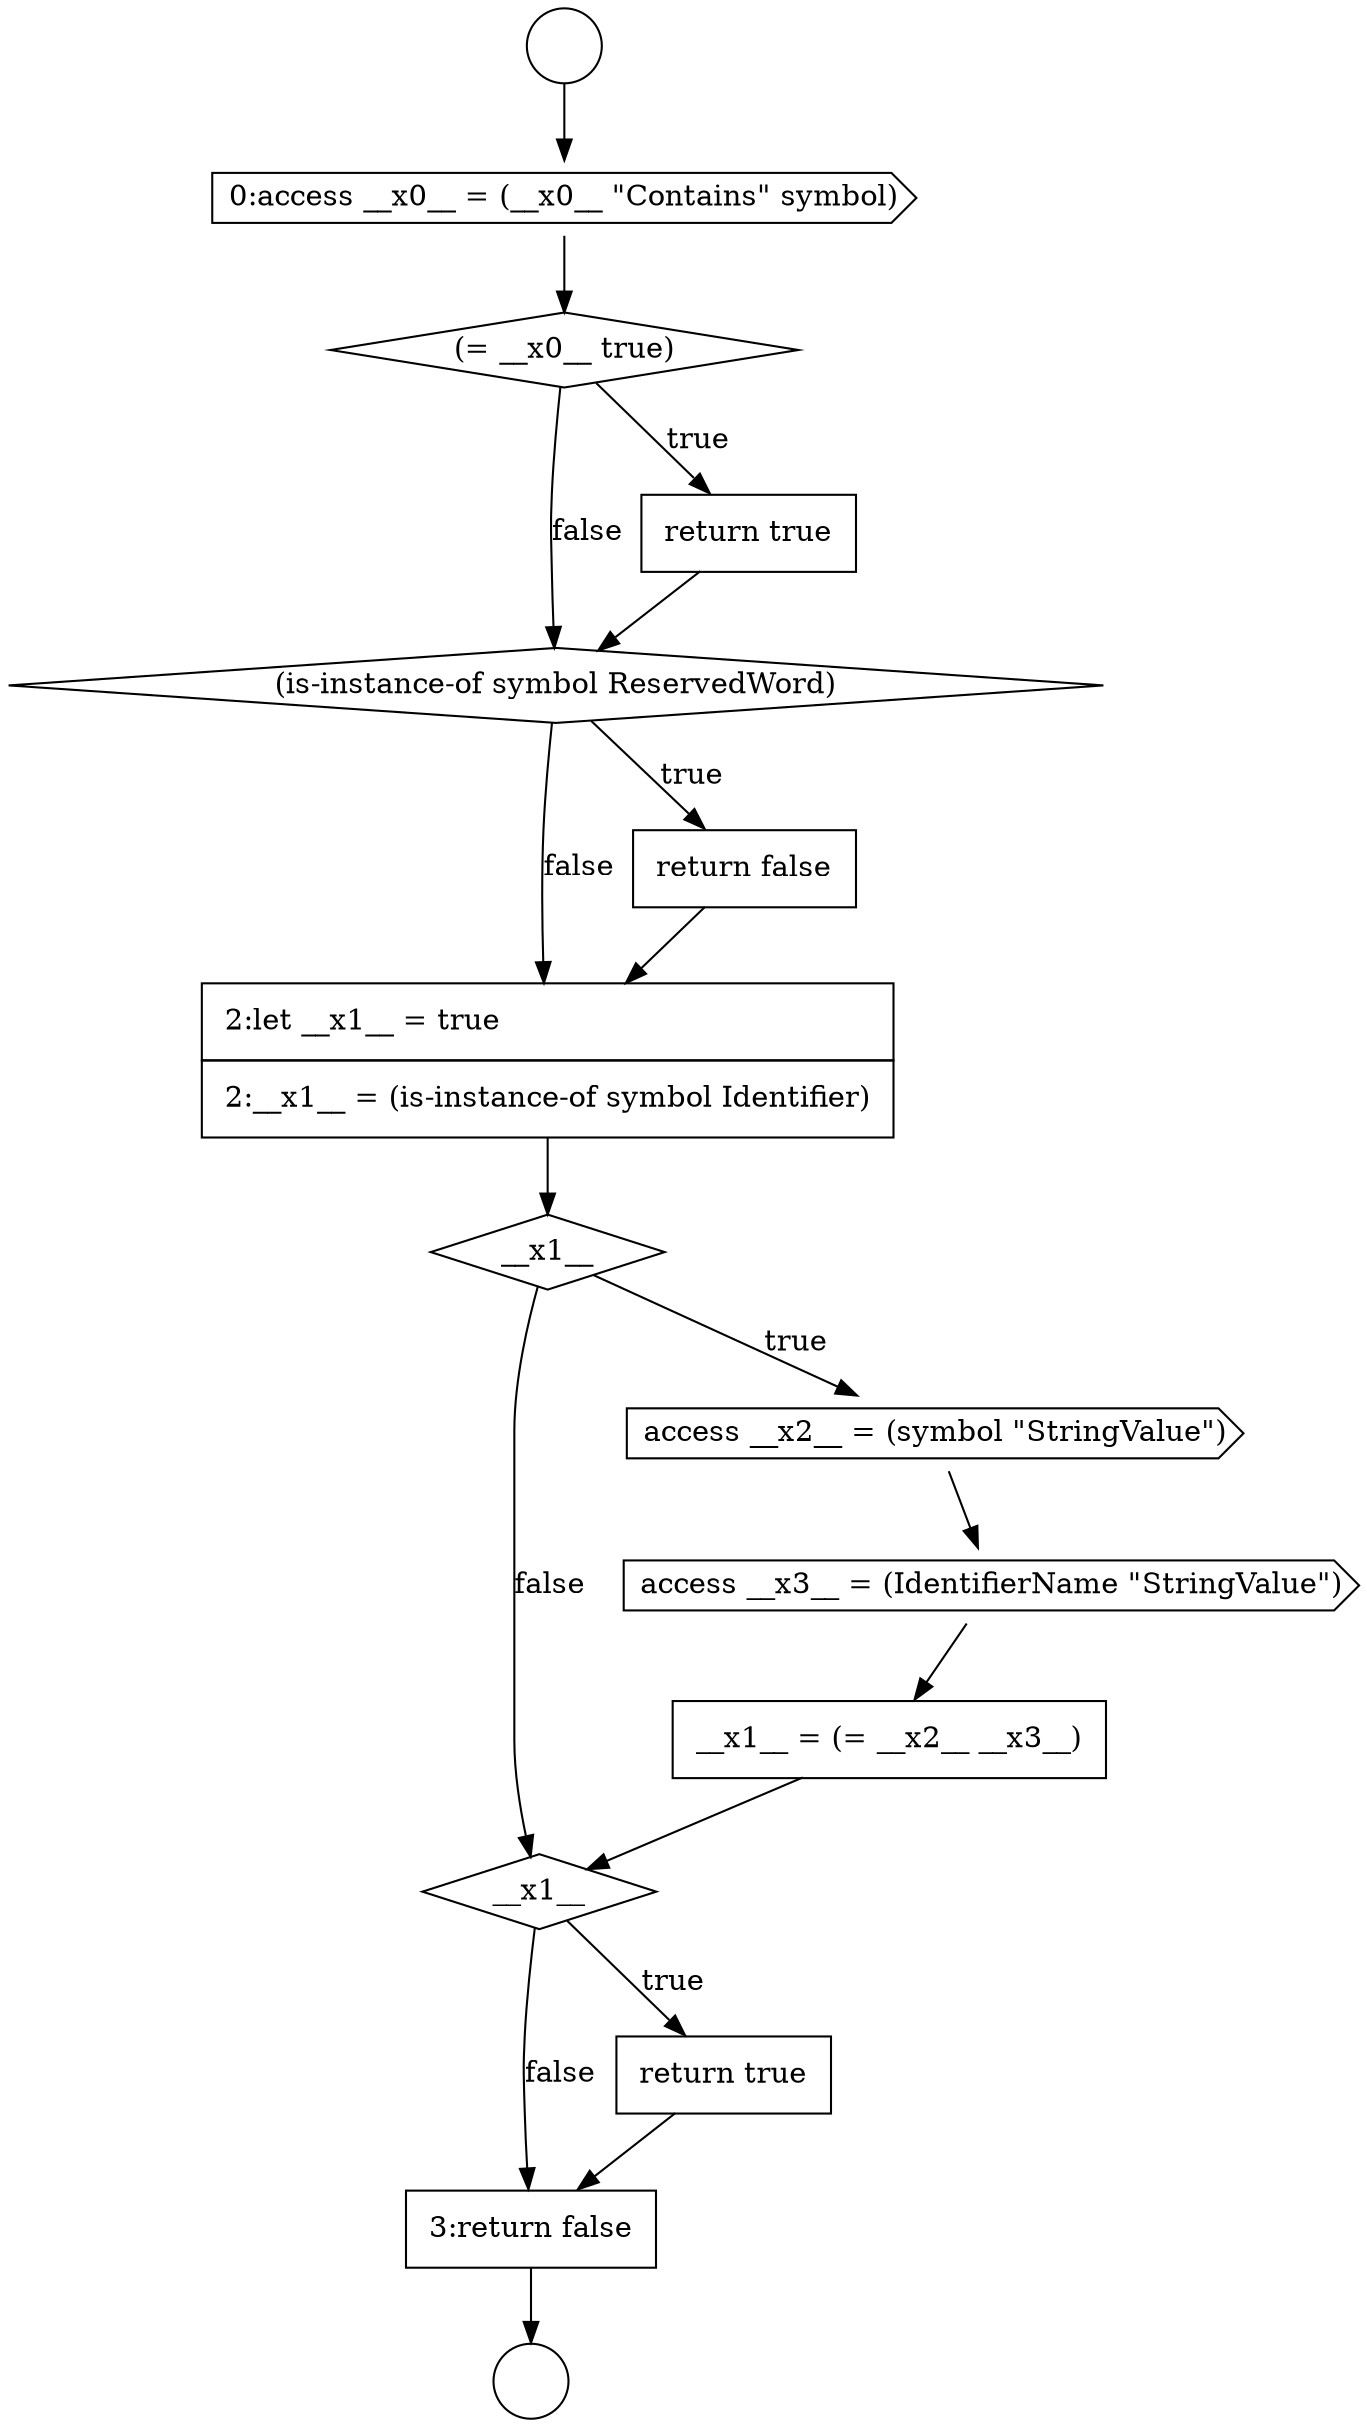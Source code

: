 digraph {
  node3688 [shape=none, margin=0, label=<<font color="black">
    <table border="0" cellborder="1" cellspacing="0" cellpadding="10">
      <tr><td align="left">__x1__ = (= __x2__ __x3__)</td></tr>
    </table>
  </font>> color="black" fillcolor="white" style=filled]
  node3689 [shape=diamond, label=<<font color="black">__x1__</font>> color="black" fillcolor="white" style=filled]
  node3685 [shape=diamond, label=<<font color="black">__x1__</font>> color="black" fillcolor="white" style=filled]
  node3679 [shape=cds, label=<<font color="black">0:access __x0__ = (__x0__ &quot;Contains&quot; symbol)</font>> color="black" fillcolor="white" style=filled]
  node3682 [shape=diamond, label=<<font color="black">(is-instance-of symbol ReservedWord)</font>> color="black" fillcolor="white" style=filled]
  node3686 [shape=cds, label=<<font color="black">access __x2__ = (symbol &quot;StringValue&quot;)</font>> color="black" fillcolor="white" style=filled]
  node3687 [shape=cds, label=<<font color="black">access __x3__ = (IdentifierName &quot;StringValue&quot;)</font>> color="black" fillcolor="white" style=filled]
  node3691 [shape=none, margin=0, label=<<font color="black">
    <table border="0" cellborder="1" cellspacing="0" cellpadding="10">
      <tr><td align="left">3:return false</td></tr>
    </table>
  </font>> color="black" fillcolor="white" style=filled]
  node3684 [shape=none, margin=0, label=<<font color="black">
    <table border="0" cellborder="1" cellspacing="0" cellpadding="10">
      <tr><td align="left">2:let __x1__ = true</td></tr>
      <tr><td align="left">2:__x1__ = (is-instance-of symbol Identifier)</td></tr>
    </table>
  </font>> color="black" fillcolor="white" style=filled]
  node3677 [shape=circle label=" " color="black" fillcolor="white" style=filled]
  node3690 [shape=none, margin=0, label=<<font color="black">
    <table border="0" cellborder="1" cellspacing="0" cellpadding="10">
      <tr><td align="left">return true</td></tr>
    </table>
  </font>> color="black" fillcolor="white" style=filled]
  node3680 [shape=diamond, label=<<font color="black">(= __x0__ true)</font>> color="black" fillcolor="white" style=filled]
  node3681 [shape=none, margin=0, label=<<font color="black">
    <table border="0" cellborder="1" cellspacing="0" cellpadding="10">
      <tr><td align="left">return true</td></tr>
    </table>
  </font>> color="black" fillcolor="white" style=filled]
  node3678 [shape=circle label=" " color="black" fillcolor="white" style=filled]
  node3683 [shape=none, margin=0, label=<<font color="black">
    <table border="0" cellborder="1" cellspacing="0" cellpadding="10">
      <tr><td align="left">return false</td></tr>
    </table>
  </font>> color="black" fillcolor="white" style=filled]
  node3689 -> node3690 [label=<<font color="black">true</font>> color="black"]
  node3689 -> node3691 [label=<<font color="black">false</font>> color="black"]
  node3681 -> node3682 [ color="black"]
  node3690 -> node3691 [ color="black"]
  node3677 -> node3679 [ color="black"]
  node3679 -> node3680 [ color="black"]
  node3685 -> node3686 [label=<<font color="black">true</font>> color="black"]
  node3685 -> node3689 [label=<<font color="black">false</font>> color="black"]
  node3691 -> node3678 [ color="black"]
  node3686 -> node3687 [ color="black"]
  node3684 -> node3685 [ color="black"]
  node3688 -> node3689 [ color="black"]
  node3680 -> node3681 [label=<<font color="black">true</font>> color="black"]
  node3680 -> node3682 [label=<<font color="black">false</font>> color="black"]
  node3682 -> node3683 [label=<<font color="black">true</font>> color="black"]
  node3682 -> node3684 [label=<<font color="black">false</font>> color="black"]
  node3683 -> node3684 [ color="black"]
  node3687 -> node3688 [ color="black"]
}
